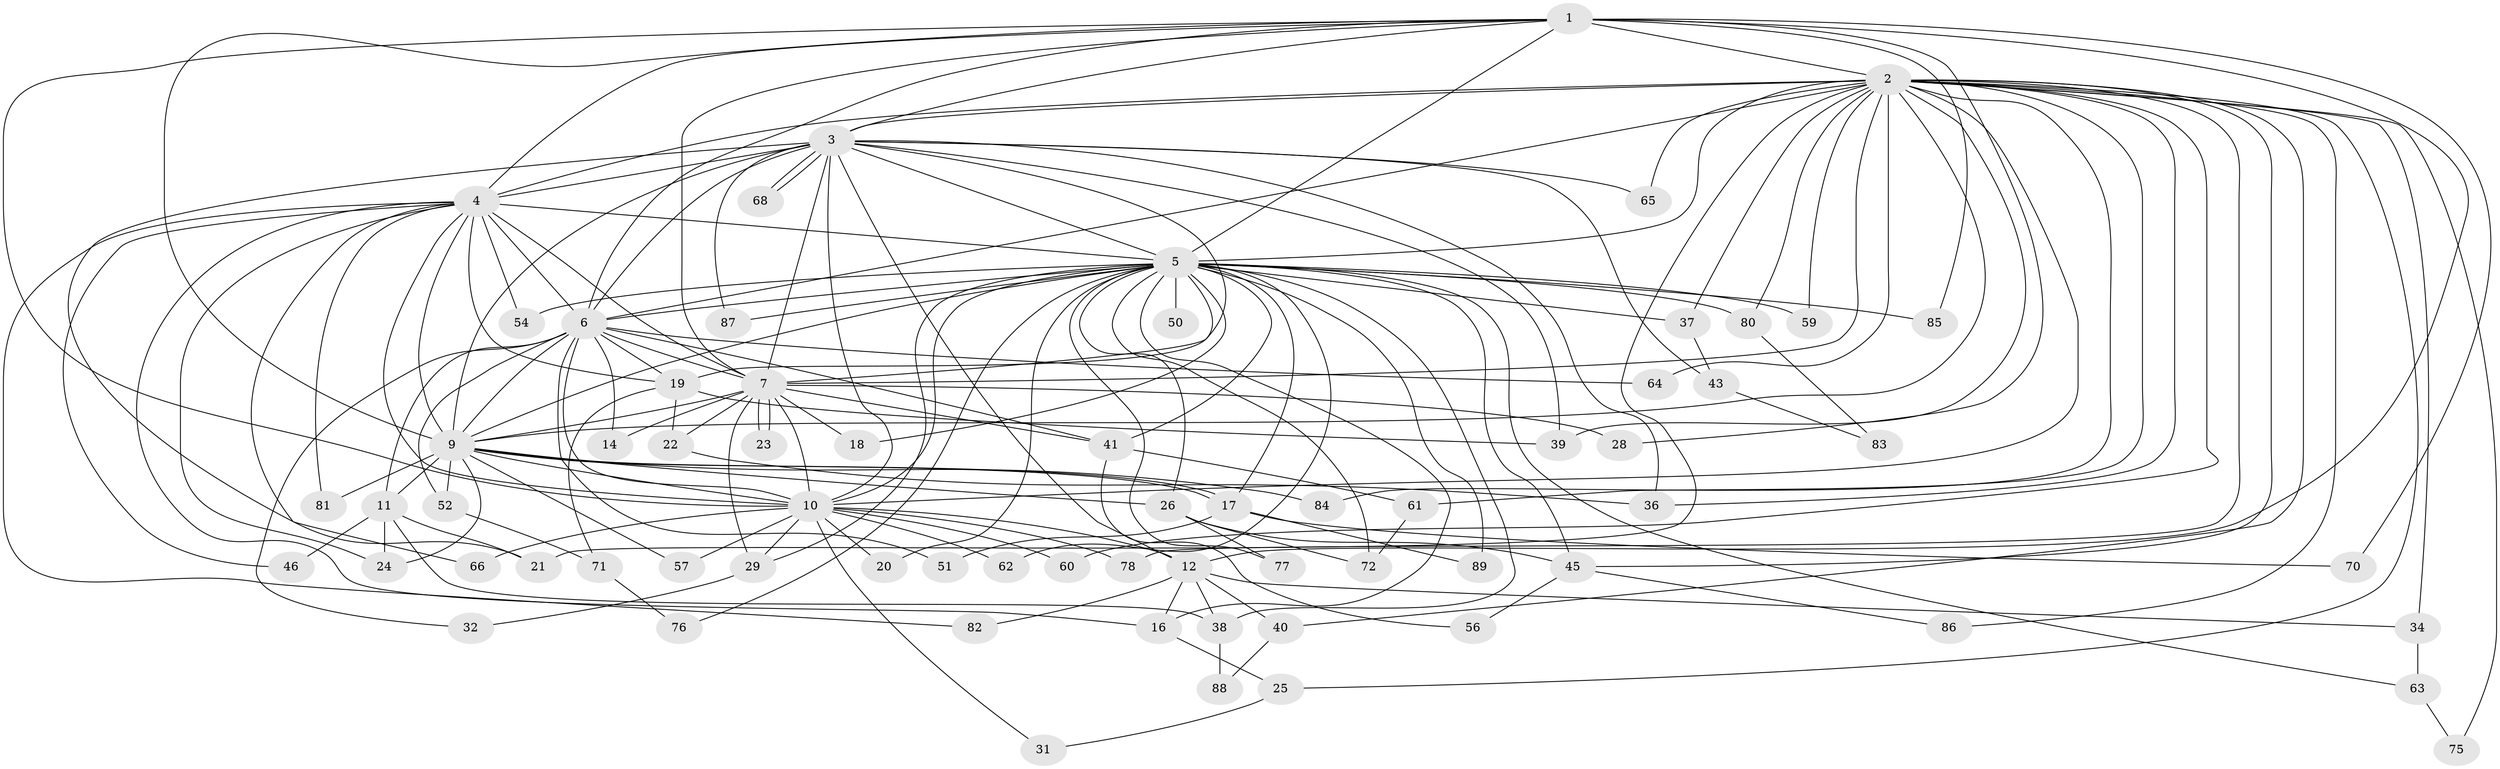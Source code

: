 // original degree distribution, {14: 0.01098901098901099, 29: 0.01098901098901099, 19: 0.03296703296703297, 17: 0.03296703296703297, 22: 0.01098901098901099, 21: 0.01098901098901099, 8: 0.02197802197802198, 3: 0.24175824175824176, 4: 0.03296703296703297, 6: 0.03296703296703297, 2: 0.5384615384615384, 5: 0.02197802197802198}
// Generated by graph-tools (version 1.1) at 2025/41/03/06/25 10:41:44]
// undirected, 69 vertices, 168 edges
graph export_dot {
graph [start="1"]
  node [color=gray90,style=filled];
  1 [super="+91"];
  2 [super="+53"];
  3 [super="+47"];
  4 [super="+13"];
  5 [super="+8"];
  6 [super="+30"];
  7 [super="+15"];
  9 [super="+35"];
  10 [super="+73"];
  11 [super="+27"];
  12 [super="+49"];
  14;
  16 [super="+67"];
  17 [super="+69"];
  18 [super="+48"];
  19 [super="+33"];
  20;
  21 [super="+44"];
  22 [super="+79"];
  23;
  24 [super="+42"];
  25;
  26;
  28;
  29;
  31;
  32;
  34;
  36;
  37;
  38 [super="+55"];
  39;
  40;
  41 [super="+74"];
  43;
  45 [super="+58"];
  46;
  50;
  51;
  52;
  54;
  56;
  57;
  59;
  60;
  61;
  62;
  63;
  64;
  65;
  66;
  68;
  70;
  71;
  72 [super="+90"];
  75;
  76;
  77;
  78;
  80;
  81;
  82;
  83;
  84;
  85;
  86;
  87;
  88;
  89;
  1 -- 2 [weight=2];
  1 -- 3;
  1 -- 4;
  1 -- 5 [weight=2];
  1 -- 6;
  1 -- 7;
  1 -- 9;
  1 -- 10;
  1 -- 12;
  1 -- 28;
  1 -- 70;
  1 -- 85;
  2 -- 3;
  2 -- 4;
  2 -- 5 [weight=2];
  2 -- 6;
  2 -- 7 [weight=2];
  2 -- 9;
  2 -- 10;
  2 -- 21;
  2 -- 25;
  2 -- 34;
  2 -- 36;
  2 -- 37;
  2 -- 39;
  2 -- 40;
  2 -- 59;
  2 -- 60;
  2 -- 61;
  2 -- 64;
  2 -- 65;
  2 -- 75;
  2 -- 78;
  2 -- 80;
  2 -- 84;
  2 -- 86;
  2 -- 45;
  3 -- 4;
  3 -- 5 [weight=2];
  3 -- 6;
  3 -- 7;
  3 -- 9;
  3 -- 10;
  3 -- 12;
  3 -- 19;
  3 -- 36;
  3 -- 43;
  3 -- 65;
  3 -- 68;
  3 -- 68;
  3 -- 87;
  3 -- 39;
  3 -- 21;
  4 -- 5 [weight=2];
  4 -- 6;
  4 -- 7 [weight=2];
  4 -- 9;
  4 -- 10;
  4 -- 16;
  4 -- 19;
  4 -- 24;
  4 -- 46;
  4 -- 54;
  4 -- 66;
  4 -- 82;
  4 -- 81;
  5 -- 6 [weight=2];
  5 -- 7 [weight=2];
  5 -- 9 [weight=2];
  5 -- 10 [weight=2];
  5 -- 18 [weight=2];
  5 -- 20;
  5 -- 37;
  5 -- 41;
  5 -- 45;
  5 -- 62;
  5 -- 63;
  5 -- 72;
  5 -- 76;
  5 -- 80;
  5 -- 85;
  5 -- 87;
  5 -- 89;
  5 -- 77;
  5 -- 16;
  5 -- 26;
  5 -- 29;
  5 -- 38;
  5 -- 50;
  5 -- 54;
  5 -- 59;
  5 -- 17;
  6 -- 7;
  6 -- 9;
  6 -- 10 [weight=2];
  6 -- 11;
  6 -- 14;
  6 -- 41;
  6 -- 51;
  6 -- 52;
  6 -- 64;
  6 -- 32;
  6 -- 19;
  7 -- 9;
  7 -- 10;
  7 -- 14 [weight=2];
  7 -- 23;
  7 -- 23;
  7 -- 28;
  7 -- 29;
  7 -- 41;
  7 -- 22;
  7 -- 18;
  9 -- 10;
  9 -- 11;
  9 -- 17;
  9 -- 17;
  9 -- 24;
  9 -- 52;
  9 -- 57;
  9 -- 84;
  9 -- 81;
  9 -- 26;
  10 -- 20;
  10 -- 31;
  10 -- 57;
  10 -- 60;
  10 -- 62;
  10 -- 66;
  10 -- 78;
  10 -- 12;
  10 -- 29;
  11 -- 21;
  11 -- 46;
  11 -- 24;
  11 -- 38;
  12 -- 34;
  12 -- 38;
  12 -- 40;
  12 -- 82;
  12 -- 16;
  16 -- 25;
  17 -- 51;
  17 -- 70;
  17 -- 89;
  19 -- 22;
  19 -- 39;
  19 -- 71;
  22 -- 36;
  25 -- 31;
  26 -- 45;
  26 -- 72;
  26 -- 77;
  29 -- 32;
  34 -- 63;
  37 -- 43;
  38 -- 88;
  40 -- 88;
  41 -- 56;
  41 -- 61;
  43 -- 83;
  45 -- 56;
  45 -- 86;
  52 -- 71;
  61 -- 72;
  63 -- 75;
  71 -- 76;
  80 -- 83;
}

